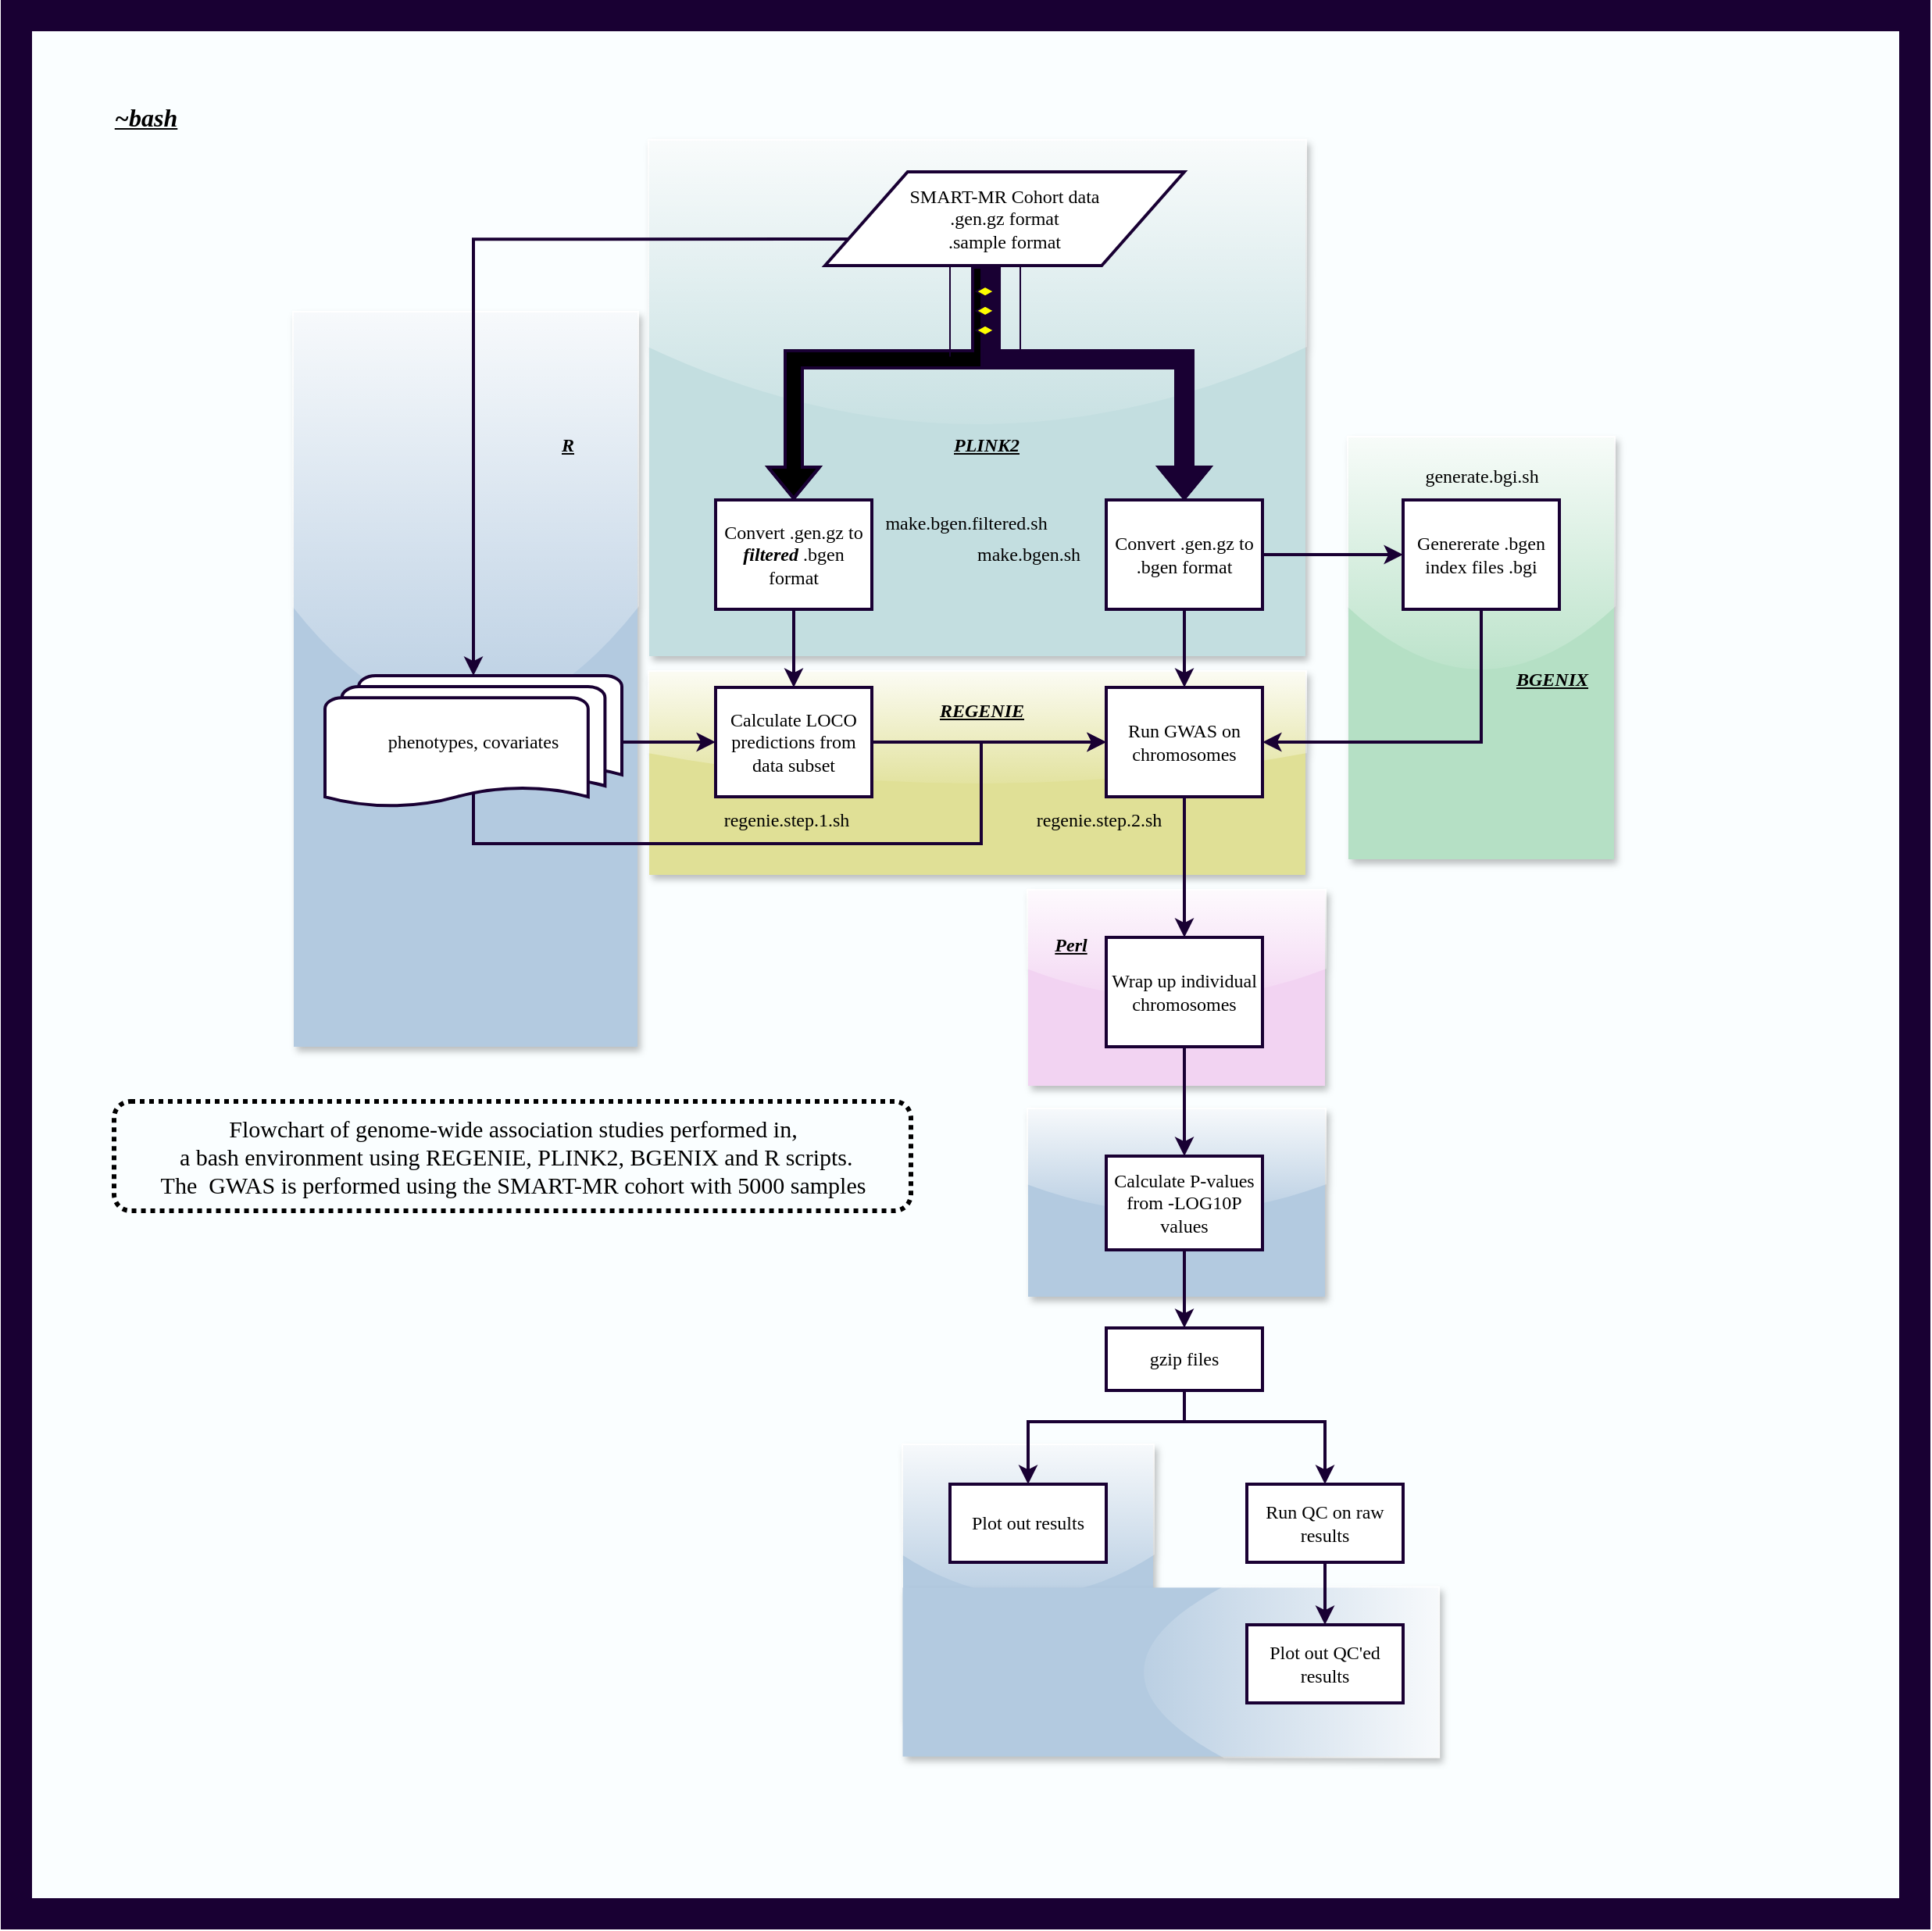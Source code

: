 <mxfile version="20.5.1" type="github">
  <diagram id="kgpKYQtTHZ0yAKxKKP6v" name="Page-1">
    <mxGraphModel dx="3038" dy="2322" grid="1" gridSize="10" guides="1" tooltips="1" connect="1" arrows="1" fold="1" page="1" pageScale="1" pageWidth="850" pageHeight="1100" background="none" math="0" shadow="0">
      <root>
        <mxCell id="0" />
        <mxCell id="1" parent="0" />
        <mxCell id="tp_FHZZYY3tg1q9kBMh7-71" value="" style="whiteSpace=wrap;html=1;aspect=fixed;strokeWidth=20;fontFamily=Georgia;fontColor=#000000;fillColor=#FAFEFF;strokeColor=#190033;sketch=0;" vertex="1" parent="1">
          <mxGeometry x="-337.5" y="-90" width="1215" height="1215" as="geometry" />
        </mxCell>
        <mxCell id="tp_FHZZYY3tg1q9kBMh7-68" value="" style="whiteSpace=wrap;html=1;fontFamily=Georgia;fontColor=none;fillColor=#B3CAE0;strokeColor=none;sketch=0;glass=1;shadow=1;" vertex="1" parent="1">
          <mxGeometry x="230" y="825" width="160" height="175" as="geometry" />
        </mxCell>
        <mxCell id="tp_FHZZYY3tg1q9kBMh7-67" value="" style="whiteSpace=wrap;html=1;fontFamily=Georgia;fontColor=none;fillColor=#B3CAE0;strokeColor=none;sketch=0;glass=1;shadow=1;" vertex="1" parent="1">
          <mxGeometry x="310" y="610" width="190" height="120" as="geometry" />
        </mxCell>
        <mxCell id="tp_FHZZYY3tg1q9kBMh7-63" value="" style="whiteSpace=wrap;html=1;fontFamily=Georgia;fontColor=#000000;fillColor=#E0E096;strokeColor=none;sketch=0;glass=1;shadow=1;" vertex="1" parent="1">
          <mxGeometry x="67.5" y="330" width="420" height="130" as="geometry" />
        </mxCell>
        <mxCell id="tp_FHZZYY3tg1q9kBMh7-60" value="" style="whiteSpace=wrap;html=1;fontFamily=Georgia;fontColor=#000000;fillColor=#B5E0C5;strokeColor=none;sketch=0;rounded=0;glass=1;shadow=1;" vertex="1" parent="1">
          <mxGeometry x="515" y="180" width="170" height="270" as="geometry" />
        </mxCell>
        <mxCell id="tp_FHZZYY3tg1q9kBMh7-56" value="" style="whiteSpace=wrap;html=1;fontFamily=Georgia;fontColor=none;fillColor=#B3CAE0;strokeColor=none;sketch=0;glass=1;shadow=1;" vertex="1" parent="1">
          <mxGeometry x="-160" y="100" width="220" height="470" as="geometry" />
        </mxCell>
        <mxCell id="tp_FHZZYY3tg1q9kBMh7-55" value="" style="whiteSpace=wrap;html=1;fillColor=#C3DEE0;strokeColor=none;fontFamily=Georgia;sketch=0;glass=1;shadow=1;" vertex="1" parent="1">
          <mxGeometry x="67.5" y="-10" width="420" height="330" as="geometry" />
        </mxCell>
        <mxCell id="tp_FHZZYY3tg1q9kBMh7-54" style="edgeStyle=orthogonalEdgeStyle;orthogonalLoop=1;jettySize=auto;html=1;strokeColor=#190033;strokeWidth=2;fillColor=#000000;exitX=0;exitY=0.75;exitDx=0;exitDy=0;fontFamily=Georgia;rounded=0;sketch=0;" edge="1" parent="1" source="tp_FHZZYY3tg1q9kBMh7-1" target="tp_FHZZYY3tg1q9kBMh7-24">
          <mxGeometry relative="1" as="geometry" />
        </mxCell>
        <mxCell id="tp_FHZZYY3tg1q9kBMh7-1" value="&lt;font&gt;SMART-MR Cohort data&lt;br&gt;.gen.gz format&lt;br&gt;.sample format&lt;/font&gt;" style="shape=parallelogram;html=1;strokeWidth=2;perimeter=parallelogramPerimeter;whiteSpace=wrap;arcSize=12;size=0.23;fontFamily=Georgia;strokeColor=#190033;sketch=0;" vertex="1" parent="1">
          <mxGeometry x="180" y="10" width="230" height="60" as="geometry" />
        </mxCell>
        <mxCell id="tp_FHZZYY3tg1q9kBMh7-3" value="" style="shape=flexArrow;endArrow=classic;html=1;strokeWidth=2;strokeColor=#190033;fillColor=#000000;entryX=0.5;entryY=0;entryDx=0;entryDy=0;fontFamily=Georgia;rounded=0;sketch=0;" edge="1" parent="1" target="tp_FHZZYY3tg1q9kBMh7-4">
          <mxGeometry width="50" height="50" relative="1" as="geometry">
            <mxPoint x="280" y="70" as="sourcePoint" />
            <mxPoint x="280" y="140" as="targetPoint" />
            <Array as="points">
              <mxPoint x="280" y="130" />
              <mxPoint x="160" y="130" />
            </Array>
          </mxGeometry>
        </mxCell>
        <mxCell id="tp_FHZZYY3tg1q9kBMh7-14" value="" style="edgeStyle=orthogonalEdgeStyle;orthogonalLoop=1;jettySize=auto;html=1;strokeColor=#190033;strokeWidth=2;fillColor=#000000;fontFamily=Georgia;rounded=0;sketch=0;" edge="1" parent="1" source="tp_FHZZYY3tg1q9kBMh7-4" target="tp_FHZZYY3tg1q9kBMh7-11">
          <mxGeometry relative="1" as="geometry" />
        </mxCell>
        <mxCell id="tp_FHZZYY3tg1q9kBMh7-4" value="Convert .gen.gz to &lt;i&gt;&lt;b&gt;filtered&lt;/b&gt; &lt;/i&gt;.bgen format" style="whiteSpace=wrap;html=1;absoluteArcSize=1;arcSize=14;strokeWidth=2;fillColor=#FFFFFF;fontFamily=Georgia;strokeColor=#190033;sketch=0;" vertex="1" parent="1">
          <mxGeometry x="110" y="220" width="100" height="70" as="geometry" />
        </mxCell>
        <mxCell id="tp_FHZZYY3tg1q9kBMh7-15" value="" style="edgeStyle=orthogonalEdgeStyle;orthogonalLoop=1;jettySize=auto;html=1;strokeColor=#190033;strokeWidth=2;fillColor=#000000;fontFamily=Georgia;rounded=0;sketch=0;" edge="1" parent="1" source="tp_FHZZYY3tg1q9kBMh7-6" target="tp_FHZZYY3tg1q9kBMh7-12">
          <mxGeometry relative="1" as="geometry" />
        </mxCell>
        <mxCell id="tp_FHZZYY3tg1q9kBMh7-18" style="edgeStyle=orthogonalEdgeStyle;orthogonalLoop=1;jettySize=auto;html=1;strokeColor=#190033;strokeWidth=2;fillColor=#000000;fontFamily=Georgia;rounded=0;sketch=0;" edge="1" parent="1" source="tp_FHZZYY3tg1q9kBMh7-6" target="tp_FHZZYY3tg1q9kBMh7-9">
          <mxGeometry relative="1" as="geometry" />
        </mxCell>
        <mxCell id="tp_FHZZYY3tg1q9kBMh7-6" value="Convert .gen.gz to .bgen format" style="whiteSpace=wrap;html=1;absoluteArcSize=1;arcSize=14;strokeWidth=2;fillColor=#FFFFFF;fontFamily=Georgia;strokeColor=#190033;sketch=0;" vertex="1" parent="1">
          <mxGeometry x="360" y="220" width="100" height="70" as="geometry" />
        </mxCell>
        <mxCell id="tp_FHZZYY3tg1q9kBMh7-7" value="" style="shape=flexArrow;endArrow=classic;html=1;strokeWidth=2;strokeColor=#190033;fillColor=#190033;entryX=0.5;entryY=0;entryDx=0;entryDy=0;exitX=0.461;exitY=0.983;exitDx=0;exitDy=0;exitPerimeter=0;fontFamily=Georgia;rounded=0;sketch=0;" edge="1" parent="1" source="tp_FHZZYY3tg1q9kBMh7-1" target="tp_FHZZYY3tg1q9kBMh7-6">
          <mxGeometry width="50" height="50" relative="1" as="geometry">
            <mxPoint x="290" y="80" as="sourcePoint" />
            <mxPoint x="170" y="230" as="targetPoint" />
            <Array as="points">
              <mxPoint x="286" y="130" />
              <mxPoint x="410" y="130" />
            </Array>
          </mxGeometry>
        </mxCell>
        <mxCell id="tp_FHZZYY3tg1q9kBMh7-19" style="edgeStyle=orthogonalEdgeStyle;orthogonalLoop=1;jettySize=auto;html=1;entryX=1;entryY=0.5;entryDx=0;entryDy=0;strokeColor=#190033;strokeWidth=2;fillColor=#000000;fontFamily=Georgia;rounded=0;sketch=0;" edge="1" parent="1" source="tp_FHZZYY3tg1q9kBMh7-9" target="tp_FHZZYY3tg1q9kBMh7-12">
          <mxGeometry relative="1" as="geometry">
            <Array as="points">
              <mxPoint x="600" y="375" />
            </Array>
          </mxGeometry>
        </mxCell>
        <mxCell id="tp_FHZZYY3tg1q9kBMh7-9" value="Genererate .bgen index files .bgi" style="whiteSpace=wrap;html=1;absoluteArcSize=1;arcSize=14;strokeWidth=2;fillColor=#FFFFFF;fontFamily=Georgia;strokeColor=#190033;sketch=0;" vertex="1" parent="1">
          <mxGeometry x="550" y="220" width="100" height="70" as="geometry" />
        </mxCell>
        <mxCell id="tp_FHZZYY3tg1q9kBMh7-17" style="edgeStyle=orthogonalEdgeStyle;orthogonalLoop=1;jettySize=auto;html=1;entryX=0;entryY=0.5;entryDx=0;entryDy=0;strokeColor=#190033;strokeWidth=2;fillColor=#000000;fontFamily=Georgia;rounded=0;sketch=0;" edge="1" parent="1" source="tp_FHZZYY3tg1q9kBMh7-11" target="tp_FHZZYY3tg1q9kBMh7-12">
          <mxGeometry relative="1" as="geometry" />
        </mxCell>
        <mxCell id="tp_FHZZYY3tg1q9kBMh7-11" value="Calculate LOCO predictions from data subset" style="whiteSpace=wrap;html=1;absoluteArcSize=1;arcSize=14;strokeWidth=2;fillColor=#FFFFFF;fontFamily=Georgia;strokeColor=#190033;sketch=0;" vertex="1" parent="1">
          <mxGeometry x="110" y="340" width="100" height="70" as="geometry" />
        </mxCell>
        <mxCell id="tp_FHZZYY3tg1q9kBMh7-12" value="Run GWAS on chromosomes" style="whiteSpace=wrap;html=1;absoluteArcSize=1;arcSize=14;strokeWidth=2;fillColor=#FFFFFF;fontFamily=Georgia;strokeColor=#190033;sketch=0;" vertex="1" parent="1">
          <mxGeometry x="360" y="340" width="100" height="70" as="geometry" />
        </mxCell>
        <mxCell id="tp_FHZZYY3tg1q9kBMh7-28" value="" style="edgeStyle=orthogonalEdgeStyle;orthogonalLoop=1;jettySize=auto;html=1;strokeColor=#190033;strokeWidth=2;fillColor=#000000;fontFamily=Georgia;rounded=0;sketch=0;" edge="1" parent="1" source="tp_FHZZYY3tg1q9kBMh7-22" target="tp_FHZZYY3tg1q9kBMh7-27">
          <mxGeometry relative="1" as="geometry" />
        </mxCell>
        <mxCell id="tp_FHZZYY3tg1q9kBMh7-22" value="Calculate P-values from -LOG10P values" style="whiteSpace=wrap;html=1;absoluteArcSize=1;arcSize=14;strokeWidth=2;fillColor=#FFFFFF;fontFamily=Georgia;strokeColor=#190033;sketch=0;" vertex="1" parent="1">
          <mxGeometry x="360" y="640" width="100" height="60" as="geometry" />
        </mxCell>
        <mxCell id="tp_FHZZYY3tg1q9kBMh7-25" value="" style="edgeStyle=orthogonalEdgeStyle;orthogonalLoop=1;jettySize=auto;html=1;strokeColor=#190033;strokeWidth=2;fillColor=#000000;fontFamily=Georgia;rounded=0;sketch=0;" edge="1" parent="1" source="tp_FHZZYY3tg1q9kBMh7-24" target="tp_FHZZYY3tg1q9kBMh7-11">
          <mxGeometry relative="1" as="geometry" />
        </mxCell>
        <mxCell id="tp_FHZZYY3tg1q9kBMh7-65" style="edgeStyle=orthogonalEdgeStyle;orthogonalLoop=1;jettySize=auto;html=1;entryX=0;entryY=0.5;entryDx=0;entryDy=0;strokeColor=#190033;strokeWidth=2;fontFamily=Georgia;fontColor=#000000;fillColor=#000000;exitX=0.5;exitY=0.771;exitDx=0;exitDy=0;exitPerimeter=0;rounded=0;sketch=0;" edge="1" parent="1" source="tp_FHZZYY3tg1q9kBMh7-24" target="tp_FHZZYY3tg1q9kBMh7-12">
          <mxGeometry relative="1" as="geometry">
            <Array as="points">
              <mxPoint x="-45" y="440" />
              <mxPoint x="280" y="440" />
              <mxPoint x="280" y="375" />
            </Array>
          </mxGeometry>
        </mxCell>
        <mxCell id="tp_FHZZYY3tg1q9kBMh7-24" value="phenotypes, covariates" style="strokeWidth=2;html=1;shape=mxgraph.flowchart.multi-document;whiteSpace=wrap;fillColor=#FFFFFF;fontFamily=Georgia;strokeColor=#190033;sketch=0;" vertex="1" parent="1">
          <mxGeometry x="-140" y="332.5" width="190" height="85" as="geometry" />
        </mxCell>
        <mxCell id="tp_FHZZYY3tg1q9kBMh7-30" value="" style="edgeStyle=orthogonalEdgeStyle;orthogonalLoop=1;jettySize=auto;html=1;strokeColor=#190033;strokeWidth=2;fillColor=#000000;fontFamily=Georgia;entryX=0.5;entryY=0;entryDx=0;entryDy=0;rounded=0;sketch=0;" edge="1" parent="1" source="tp_FHZZYY3tg1q9kBMh7-27" target="tp_FHZZYY3tg1q9kBMh7-29">
          <mxGeometry relative="1" as="geometry">
            <mxPoint x="310" y="830" as="targetPoint" />
            <Array as="points">
              <mxPoint x="410" y="810" />
              <mxPoint x="310" y="810" />
            </Array>
          </mxGeometry>
        </mxCell>
        <mxCell id="tp_FHZZYY3tg1q9kBMh7-35" style="edgeStyle=orthogonalEdgeStyle;orthogonalLoop=1;jettySize=auto;html=1;entryX=0.5;entryY=0;entryDx=0;entryDy=0;strokeColor=#190033;strokeWidth=2;fillColor=#000000;exitX=0.5;exitY=1;exitDx=0;exitDy=0;fontFamily=Georgia;rounded=0;sketch=0;" edge="1" parent="1" source="tp_FHZZYY3tg1q9kBMh7-27" target="tp_FHZZYY3tg1q9kBMh7-31">
          <mxGeometry relative="1" as="geometry">
            <Array as="points">
              <mxPoint x="410" y="810" />
              <mxPoint x="500" y="810" />
            </Array>
          </mxGeometry>
        </mxCell>
        <mxCell id="tp_FHZZYY3tg1q9kBMh7-27" value="gzip files" style="whiteSpace=wrap;html=1;absoluteArcSize=1;arcSize=14;strokeWidth=2;fillColor=#FFFFFF;fontFamily=Georgia;strokeColor=#190033;sketch=0;" vertex="1" parent="1">
          <mxGeometry x="360" y="750" width="100" height="40" as="geometry" />
        </mxCell>
        <mxCell id="tp_FHZZYY3tg1q9kBMh7-29" value="Plot out results" style="whiteSpace=wrap;html=1;absoluteArcSize=1;arcSize=14;strokeWidth=2;fillColor=#FFFFFF;fontFamily=Georgia;strokeColor=#190033;sketch=0;" vertex="1" parent="1">
          <mxGeometry x="260" y="850" width="100" height="50" as="geometry" />
        </mxCell>
        <mxCell id="tp_FHZZYY3tg1q9kBMh7-31" value="Run QC on raw results" style="whiteSpace=wrap;html=1;absoluteArcSize=1;arcSize=14;strokeWidth=2;fillColor=#FFFFFF;fontFamily=Georgia;strokeColor=#190033;sketch=0;" vertex="1" parent="1">
          <mxGeometry x="450" y="850" width="100" height="50" as="geometry" />
        </mxCell>
        <mxCell id="tp_FHZZYY3tg1q9kBMh7-37" value="&lt;i&gt;&lt;b&gt;&lt;u&gt;PLINK2&lt;/u&gt;&lt;/b&gt;&lt;/i&gt;" style="text;html=1;align=center;verticalAlign=middle;resizable=0;points=[];autosize=1;strokeColor=none;fillColor=none;fontFamily=Georgia;sketch=0;" vertex="1" parent="1">
          <mxGeometry x="247.5" y="170" width="70" height="30" as="geometry" />
        </mxCell>
        <mxCell id="tp_FHZZYY3tg1q9kBMh7-38" value="" style="verticalLabelPosition=bottom;verticalAlign=top;html=1;shape=mxgraph.flowchart.parallel_mode;pointerEvents=1;fillColor=#FFFFFF;rotation=90;fontFamily=Georgia;strokeColor=#190033;sketch=0;" vertex="1" parent="1">
          <mxGeometry x="253.21" y="76.48" width="58.59" height="45" as="geometry" />
        </mxCell>
        <mxCell id="tp_FHZZYY3tg1q9kBMh7-59" value="&lt;b style=&quot;&quot;&gt;&lt;i&gt;&lt;u&gt;R&lt;/u&gt;&lt;/i&gt;&lt;/b&gt;" style="text;html=1;align=center;verticalAlign=middle;resizable=0;points=[];autosize=1;strokeColor=none;fillColor=none;fontFamily=Georgia;fontColor=none;sketch=0;" vertex="1" parent="1">
          <mxGeometry y="170" width="30" height="30" as="geometry" />
        </mxCell>
        <mxCell id="tp_FHZZYY3tg1q9kBMh7-62" value="&lt;i&gt;&lt;b&gt;&lt;u&gt;BGENIX&lt;/u&gt;&lt;/b&gt;&lt;/i&gt;" style="text;html=1;align=center;verticalAlign=middle;resizable=0;points=[];autosize=1;strokeColor=none;fillColor=none;fontFamily=Georgia;fontColor=#000000;sketch=0;" vertex="1" parent="1">
          <mxGeometry x="605" y="320" width="80" height="30" as="geometry" />
        </mxCell>
        <mxCell id="tp_FHZZYY3tg1q9kBMh7-66" value="&lt;i&gt;&lt;b&gt;&lt;u&gt;REGENIE&lt;/u&gt;&lt;/b&gt;&lt;/i&gt;" style="text;html=1;align=center;verticalAlign=middle;resizable=0;points=[];autosize=1;strokeColor=none;fillColor=none;fontFamily=Georgia;fontColor=#000000;sketch=0;" vertex="1" parent="1">
          <mxGeometry x="240" y="340" width="80" height="30" as="geometry" />
        </mxCell>
        <mxCell id="tp_FHZZYY3tg1q9kBMh7-72" value="&lt;i&gt;&lt;b&gt;&lt;u&gt;&lt;font style=&quot;font-size: 16px;&quot;&gt;~bash&lt;/font&gt;&lt;/u&gt;&lt;/b&gt;&lt;/i&gt;" style="text;html=1;align=center;verticalAlign=middle;resizable=0;points=[];autosize=1;strokeColor=none;fillColor=none;fontFamily=Georgia;fontColor=#000000;sketch=0;" vertex="1" parent="1">
          <mxGeometry x="-290" y="-40" width="70" height="30" as="geometry" />
        </mxCell>
        <mxCell id="tp_FHZZYY3tg1q9kBMh7-73" value="" style="whiteSpace=wrap;html=1;fontFamily=Georgia;fontColor=none;fillColor=#B3CAE0;strokeColor=none;rotation=90;sketch=0;glass=1;shadow=1;" vertex="1" parent="1">
          <mxGeometry x="347.11" y="798.87" width="108.11" height="342.81" as="geometry" />
        </mxCell>
        <mxCell id="tp_FHZZYY3tg1q9kBMh7-34" value="Plot out QC&#39;ed results" style="whiteSpace=wrap;html=1;absoluteArcSize=1;arcSize=14;strokeWidth=2;fillColor=#FFFFFF;fontFamily=Georgia;strokeColor=#190033;sketch=0;" vertex="1" parent="1">
          <mxGeometry x="450" y="940" width="100" height="50" as="geometry" />
        </mxCell>
        <mxCell id="tp_FHZZYY3tg1q9kBMh7-36" value="" style="edgeStyle=orthogonalEdgeStyle;orthogonalLoop=1;jettySize=auto;html=1;strokeColor=#190033;strokeWidth=2;fillColor=#000000;fontFamily=Georgia;rounded=0;sketch=0;" edge="1" parent="1" source="tp_FHZZYY3tg1q9kBMh7-31" target="tp_FHZZYY3tg1q9kBMh7-34">
          <mxGeometry relative="1" as="geometry" />
        </mxCell>
        <mxCell id="tp_FHZZYY3tg1q9kBMh7-74" value="&lt;font style=&quot;font-size: 15px;&quot;&gt;Flowchart of genome-wide association studies performed in,&lt;br&gt;&lt;font style=&quot;font-size: 15px;&quot;&gt;&amp;nbsp;a bash environment using REGENIE, PLINK2, BGENIX and R scripts. &lt;br&gt;&lt;/font&gt;The&amp;nbsp; GWAS is performed using the SMART-MR cohort with 5000 samples&lt;/font&gt;" style="text;html=1;align=center;verticalAlign=middle;resizable=0;points=[];autosize=1;strokeColor=default;fillColor=none;fontFamily=Georgia;dashed=1;dashPattern=1 1;sketch=0;strokeWidth=3;rounded=1;" vertex="1" parent="1">
          <mxGeometry x="-275" y="605" width="510" height="70" as="geometry" />
        </mxCell>
        <mxCell id="tp_FHZZYY3tg1q9kBMh7-79" value="make.bgen.filtered.sh" style="text;html=1;align=center;verticalAlign=middle;resizable=0;points=[];autosize=1;strokeColor=none;fillColor=none;fontFamily=Georgia;sketch=0;" vertex="1" parent="1">
          <mxGeometry x="200" y="220" width="140" height="30" as="geometry" />
        </mxCell>
        <mxCell id="tp_FHZZYY3tg1q9kBMh7-80" value="make.bgen.sh" style="text;html=1;align=center;verticalAlign=middle;resizable=0;points=[];autosize=1;strokeColor=none;fillColor=none;fontFamily=Georgia;sketch=0;" vertex="1" parent="1">
          <mxGeometry x="260" y="240" width="100" height="30" as="geometry" />
        </mxCell>
        <mxCell id="tp_FHZZYY3tg1q9kBMh7-81" value="generate.bgi.sh" style="text;html=1;align=center;verticalAlign=middle;resizable=0;points=[];autosize=1;strokeColor=none;fillColor=none;fontFamily=Georgia;sketch=0;" vertex="1" parent="1">
          <mxGeometry x="550" y="190" width="100" height="30" as="geometry" />
        </mxCell>
        <mxCell id="tp_FHZZYY3tg1q9kBMh7-82" value="regenie.step.1.sh" style="text;html=1;align=center;verticalAlign=middle;resizable=0;points=[];autosize=1;strokeColor=none;fillColor=none;fontFamily=Georgia;sketch=0;" vertex="1" parent="1">
          <mxGeometry x="100" y="410" width="110" height="30" as="geometry" />
        </mxCell>
        <mxCell id="tp_FHZZYY3tg1q9kBMh7-84" value="regenie.step.2.sh" style="text;html=1;align=center;verticalAlign=middle;resizable=0;points=[];autosize=1;strokeColor=none;fillColor=none;fontFamily=Georgia;sketch=0;" vertex="1" parent="1">
          <mxGeometry x="300" y="410" width="110" height="30" as="geometry" />
        </mxCell>
        <mxCell id="tp_FHZZYY3tg1q9kBMh7-85" value="" style="rounded=0;whiteSpace=wrap;html=1;strokeColor=none;fontFamily=Georgia;fillColor=#F2D3F2;sketch=0;glass=1;shadow=1;" vertex="1" parent="1">
          <mxGeometry x="310" y="470" width="190" height="125" as="geometry" />
        </mxCell>
        <mxCell id="tp_FHZZYY3tg1q9kBMh7-20" value="Wrap up individual chromosomes" style="whiteSpace=wrap;html=1;absoluteArcSize=1;arcSize=14;strokeWidth=2;fillColor=#FFFFFF;fontFamily=Georgia;strokeColor=#190033;sketch=0;" vertex="1" parent="1">
          <mxGeometry x="360" y="500" width="100" height="70" as="geometry" />
        </mxCell>
        <mxCell id="tp_FHZZYY3tg1q9kBMh7-86" value="&lt;b&gt;&lt;i&gt;&lt;u&gt;Perl&lt;/u&gt;&lt;/i&gt;&lt;/b&gt;" style="text;html=1;align=center;verticalAlign=middle;resizable=0;points=[];autosize=1;strokeColor=none;fillColor=none;fontFamily=Georgia;sketch=0;" vertex="1" parent="1">
          <mxGeometry x="311.8" y="490" width="50" height="30" as="geometry" />
        </mxCell>
        <mxCell id="tp_FHZZYY3tg1q9kBMh7-21" value="" style="edgeStyle=orthogonalEdgeStyle;orthogonalLoop=1;jettySize=auto;html=1;strokeColor=#190033;strokeWidth=2;fillColor=#000000;fontFamily=Georgia;rounded=0;sketch=0;" edge="1" parent="1" source="tp_FHZZYY3tg1q9kBMh7-12" target="tp_FHZZYY3tg1q9kBMh7-20">
          <mxGeometry relative="1" as="geometry" />
        </mxCell>
        <mxCell id="tp_FHZZYY3tg1q9kBMh7-23" value="" style="edgeStyle=orthogonalEdgeStyle;orthogonalLoop=1;jettySize=auto;html=1;strokeColor=#190033;strokeWidth=2;fillColor=#000000;fontFamily=Georgia;rounded=0;sketch=0;" edge="1" parent="1" source="tp_FHZZYY3tg1q9kBMh7-20" target="tp_FHZZYY3tg1q9kBMh7-22">
          <mxGeometry relative="1" as="geometry" />
        </mxCell>
      </root>
    </mxGraphModel>
  </diagram>
</mxfile>

